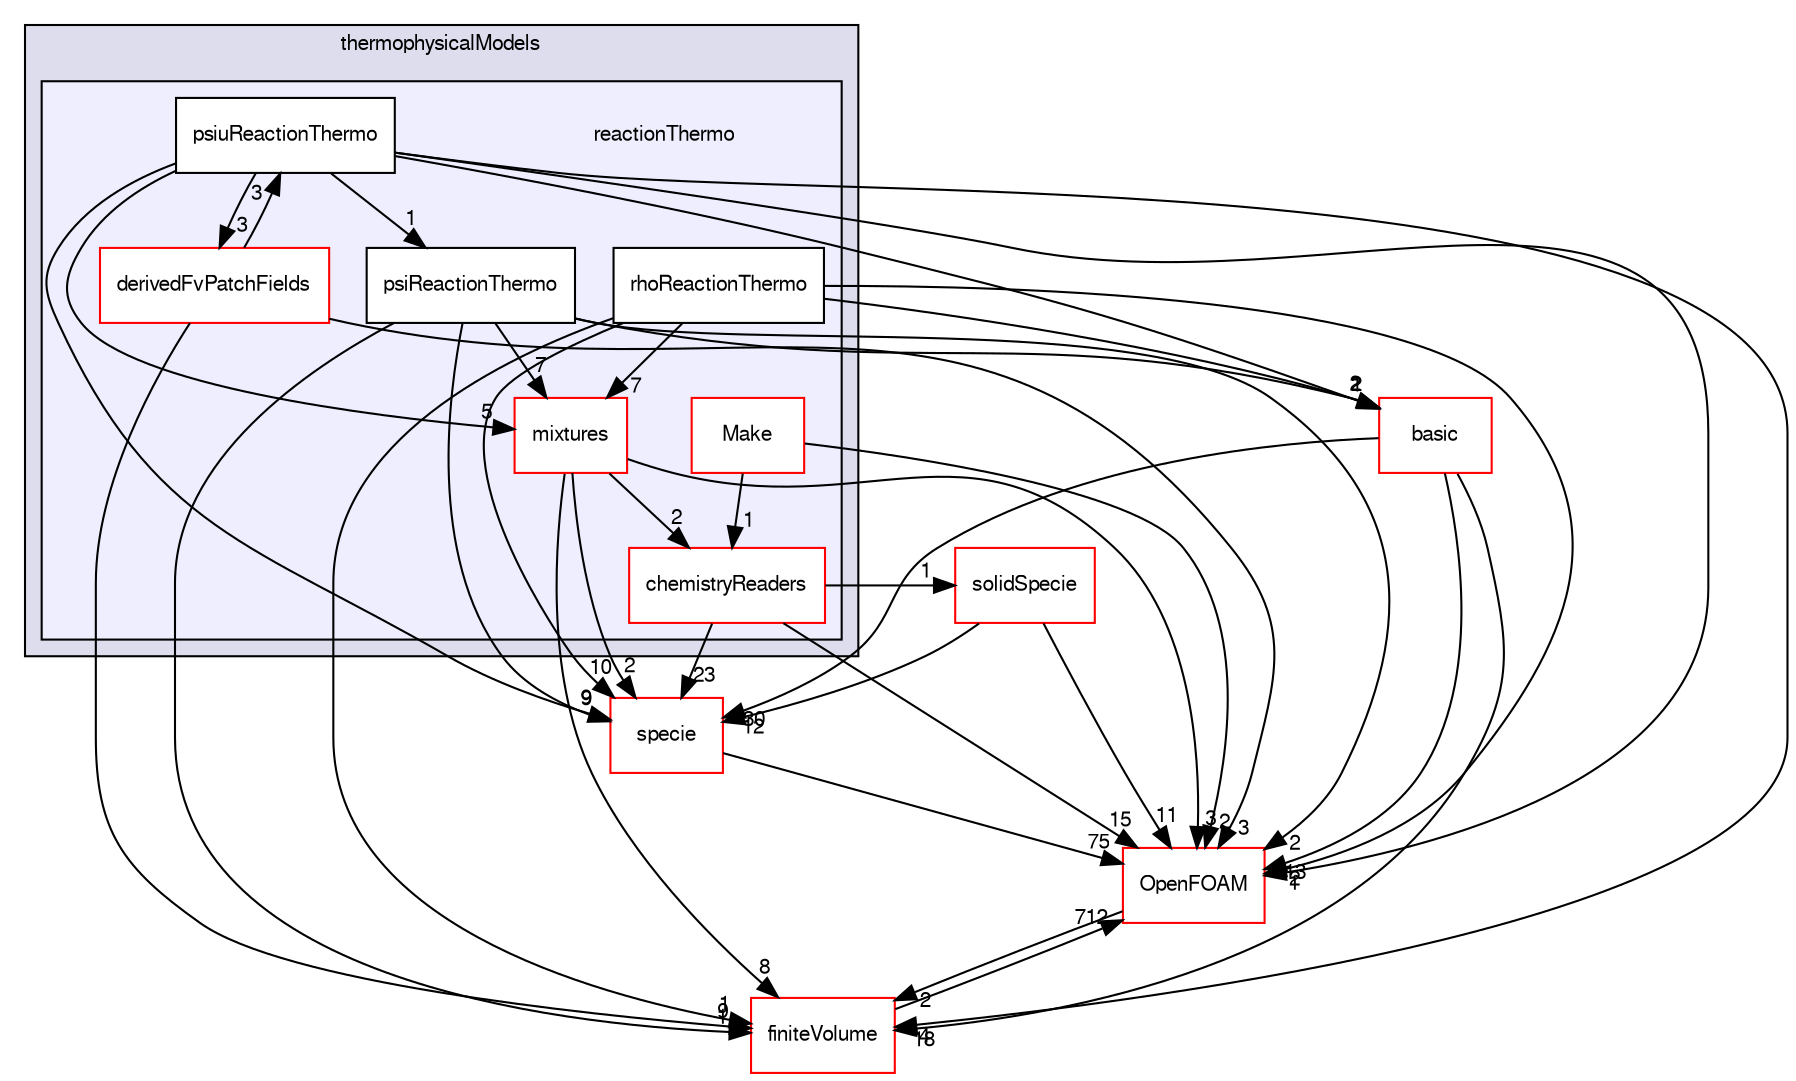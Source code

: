 digraph "src/thermophysicalModels/reactionThermo" {
  bgcolor=transparent;
  compound=true
  node [ fontsize="10", fontname="FreeSans"];
  edge [ labelfontsize="10", labelfontname="FreeSans"];
  subgraph clusterdir_2778d089ec5c4f66810b11f753867003 {
    graph [ bgcolor="#ddddee", pencolor="black", label="thermophysicalModels" fontname="FreeSans", fontsize="10", URL="dir_2778d089ec5c4f66810b11f753867003.html"]
  subgraph clusterdir_87c7a4a86ffb283740ec390ea55551cb {
    graph [ bgcolor="#eeeeff", pencolor="black", label="" URL="dir_87c7a4a86ffb283740ec390ea55551cb.html"];
    dir_87c7a4a86ffb283740ec390ea55551cb [shape=plaintext label="reactionThermo"];
    dir_d6ca8f970bca45fc70c046b4a0fab377 [shape=box label="chemistryReaders" color="red" fillcolor="white" style="filled" URL="dir_d6ca8f970bca45fc70c046b4a0fab377.html"];
    dir_b4a598cc3c8559f97d66ffab99cf62b6 [shape=box label="derivedFvPatchFields" color="red" fillcolor="white" style="filled" URL="dir_b4a598cc3c8559f97d66ffab99cf62b6.html"];
    dir_6a2c20eeaa8bb73288ceea6b76fd4077 [shape=box label="Make" color="red" fillcolor="white" style="filled" URL="dir_6a2c20eeaa8bb73288ceea6b76fd4077.html"];
    dir_4c3899116fa10d6c6748b991d6c665d1 [shape=box label="mixtures" color="red" fillcolor="white" style="filled" URL="dir_4c3899116fa10d6c6748b991d6c665d1.html"];
    dir_06f148173e18b30571767a4646427f53 [shape=box label="psiReactionThermo" color="black" fillcolor="white" style="filled" URL="dir_06f148173e18b30571767a4646427f53.html"];
    dir_6ec41dc007f4135099c235859d62b1cb [shape=box label="psiuReactionThermo" color="black" fillcolor="white" style="filled" URL="dir_6ec41dc007f4135099c235859d62b1cb.html"];
    dir_1a3c3f461d6e95efbbe76e3f2afd24f9 [shape=box label="rhoReactionThermo" color="black" fillcolor="white" style="filled" URL="dir_1a3c3f461d6e95efbbe76e3f2afd24f9.html"];
  }
  }
  dir_9bd15774b555cf7259a6fa18f99fe99b [shape=box label="finiteVolume" color="red" URL="dir_9bd15774b555cf7259a6fa18f99fe99b.html"];
  dir_5c4bf53b114f4c9237cd4ef0431fc9bd [shape=box label="specie" color="red" URL="dir_5c4bf53b114f4c9237cd4ef0431fc9bd.html"];
  dir_640adc73b6f298758d016476c5bdb471 [shape=box label="solidSpecie" color="red" URL="dir_640adc73b6f298758d016476c5bdb471.html"];
  dir_c5473ff19b20e6ec4dfe5c310b3778a8 [shape=box label="OpenFOAM" color="red" URL="dir_c5473ff19b20e6ec4dfe5c310b3778a8.html"];
  dir_38cb9973e0eaf6834e10b18bff965c4b [shape=box label="basic" color="red" URL="dir_38cb9973e0eaf6834e10b18bff965c4b.html"];
  dir_4c3899116fa10d6c6748b991d6c665d1->dir_9bd15774b555cf7259a6fa18f99fe99b [headlabel="8", labeldistance=1.5 headhref="dir_002676_000749.html"];
  dir_4c3899116fa10d6c6748b991d6c665d1->dir_5c4bf53b114f4c9237cd4ef0431fc9bd [headlabel="2", labeldistance=1.5 headhref="dir_002676_001073.html"];
  dir_4c3899116fa10d6c6748b991d6c665d1->dir_d6ca8f970bca45fc70c046b4a0fab377 [headlabel="2", labeldistance=1.5 headhref="dir_002676_002666.html"];
  dir_4c3899116fa10d6c6748b991d6c665d1->dir_c5473ff19b20e6ec4dfe5c310b3778a8 [headlabel="3", labeldistance=1.5 headhref="dir_002676_001732.html"];
  dir_9bd15774b555cf7259a6fa18f99fe99b->dir_c5473ff19b20e6ec4dfe5c310b3778a8 [headlabel="712", labeldistance=1.5 headhref="dir_000749_001732.html"];
  dir_5c4bf53b114f4c9237cd4ef0431fc9bd->dir_c5473ff19b20e6ec4dfe5c310b3778a8 [headlabel="75", labeldistance=1.5 headhref="dir_001073_001732.html"];
  dir_d6ca8f970bca45fc70c046b4a0fab377->dir_5c4bf53b114f4c9237cd4ef0431fc9bd [headlabel="23", labeldistance=1.5 headhref="dir_002666_001073.html"];
  dir_d6ca8f970bca45fc70c046b4a0fab377->dir_640adc73b6f298758d016476c5bdb471 [headlabel="1", labeldistance=1.5 headhref="dir_002666_002696.html"];
  dir_d6ca8f970bca45fc70c046b4a0fab377->dir_c5473ff19b20e6ec4dfe5c310b3778a8 [headlabel="15", labeldistance=1.5 headhref="dir_002666_001732.html"];
  dir_b4a598cc3c8559f97d66ffab99cf62b6->dir_9bd15774b555cf7259a6fa18f99fe99b [headlabel="9", labeldistance=1.5 headhref="dir_002670_000749.html"];
  dir_b4a598cc3c8559f97d66ffab99cf62b6->dir_6ec41dc007f4135099c235859d62b1cb [headlabel="3", labeldistance=1.5 headhref="dir_002670_002687.html"];
  dir_b4a598cc3c8559f97d66ffab99cf62b6->dir_c5473ff19b20e6ec4dfe5c310b3778a8 [headlabel="3", labeldistance=1.5 headhref="dir_002670_001732.html"];
  dir_6ec41dc007f4135099c235859d62b1cb->dir_4c3899116fa10d6c6748b991d6c665d1 [headlabel="5", labeldistance=1.5 headhref="dir_002687_002676.html"];
  dir_6ec41dc007f4135099c235859d62b1cb->dir_9bd15774b555cf7259a6fa18f99fe99b [headlabel="4", labeldistance=1.5 headhref="dir_002687_000749.html"];
  dir_6ec41dc007f4135099c235859d62b1cb->dir_5c4bf53b114f4c9237cd4ef0431fc9bd [headlabel="9", labeldistance=1.5 headhref="dir_002687_001073.html"];
  dir_6ec41dc007f4135099c235859d62b1cb->dir_b4a598cc3c8559f97d66ffab99cf62b6 [headlabel="3", labeldistance=1.5 headhref="dir_002687_002670.html"];
  dir_6ec41dc007f4135099c235859d62b1cb->dir_c5473ff19b20e6ec4dfe5c310b3778a8 [headlabel="1", labeldistance=1.5 headhref="dir_002687_001732.html"];
  dir_6ec41dc007f4135099c235859d62b1cb->dir_06f148173e18b30571767a4646427f53 [headlabel="1", labeldistance=1.5 headhref="dir_002687_002686.html"];
  dir_6ec41dc007f4135099c235859d62b1cb->dir_38cb9973e0eaf6834e10b18bff965c4b [headlabel="1", labeldistance=1.5 headhref="dir_002687_002555.html"];
  dir_640adc73b6f298758d016476c5bdb471->dir_5c4bf53b114f4c9237cd4ef0431fc9bd [headlabel="12", labeldistance=1.5 headhref="dir_002696_001073.html"];
  dir_640adc73b6f298758d016476c5bdb471->dir_c5473ff19b20e6ec4dfe5c310b3778a8 [headlabel="11", labeldistance=1.5 headhref="dir_002696_001732.html"];
  dir_1a3c3f461d6e95efbbe76e3f2afd24f9->dir_4c3899116fa10d6c6748b991d6c665d1 [headlabel="7", labeldistance=1.5 headhref="dir_002688_002676.html"];
  dir_1a3c3f461d6e95efbbe76e3f2afd24f9->dir_9bd15774b555cf7259a6fa18f99fe99b [headlabel="1", labeldistance=1.5 headhref="dir_002688_000749.html"];
  dir_1a3c3f461d6e95efbbe76e3f2afd24f9->dir_5c4bf53b114f4c9237cd4ef0431fc9bd [headlabel="10", labeldistance=1.5 headhref="dir_002688_001073.html"];
  dir_1a3c3f461d6e95efbbe76e3f2afd24f9->dir_c5473ff19b20e6ec4dfe5c310b3778a8 [headlabel="2", labeldistance=1.5 headhref="dir_002688_001732.html"];
  dir_1a3c3f461d6e95efbbe76e3f2afd24f9->dir_38cb9973e0eaf6834e10b18bff965c4b [headlabel="2", labeldistance=1.5 headhref="dir_002688_002555.html"];
  dir_c5473ff19b20e6ec4dfe5c310b3778a8->dir_9bd15774b555cf7259a6fa18f99fe99b [headlabel="2", labeldistance=1.5 headhref="dir_001732_000749.html"];
  dir_6a2c20eeaa8bb73288ceea6b76fd4077->dir_d6ca8f970bca45fc70c046b4a0fab377 [headlabel="1", labeldistance=1.5 headhref="dir_002674_002666.html"];
  dir_6a2c20eeaa8bb73288ceea6b76fd4077->dir_c5473ff19b20e6ec4dfe5c310b3778a8 [headlabel="2", labeldistance=1.5 headhref="dir_002674_001732.html"];
  dir_06f148173e18b30571767a4646427f53->dir_4c3899116fa10d6c6748b991d6c665d1 [headlabel="7", labeldistance=1.5 headhref="dir_002686_002676.html"];
  dir_06f148173e18b30571767a4646427f53->dir_9bd15774b555cf7259a6fa18f99fe99b [headlabel="1", labeldistance=1.5 headhref="dir_002686_000749.html"];
  dir_06f148173e18b30571767a4646427f53->dir_5c4bf53b114f4c9237cd4ef0431fc9bd [headlabel="9", labeldistance=1.5 headhref="dir_002686_001073.html"];
  dir_06f148173e18b30571767a4646427f53->dir_c5473ff19b20e6ec4dfe5c310b3778a8 [headlabel="2", labeldistance=1.5 headhref="dir_002686_001732.html"];
  dir_06f148173e18b30571767a4646427f53->dir_38cb9973e0eaf6834e10b18bff965c4b [headlabel="2", labeldistance=1.5 headhref="dir_002686_002555.html"];
  dir_38cb9973e0eaf6834e10b18bff965c4b->dir_9bd15774b555cf7259a6fa18f99fe99b [headlabel="18", labeldistance=1.5 headhref="dir_002555_000749.html"];
  dir_38cb9973e0eaf6834e10b18bff965c4b->dir_5c4bf53b114f4c9237cd4ef0431fc9bd [headlabel="30", labeldistance=1.5 headhref="dir_002555_001073.html"];
  dir_38cb9973e0eaf6834e10b18bff965c4b->dir_c5473ff19b20e6ec4dfe5c310b3778a8 [headlabel="13", labeldistance=1.5 headhref="dir_002555_001732.html"];
}
